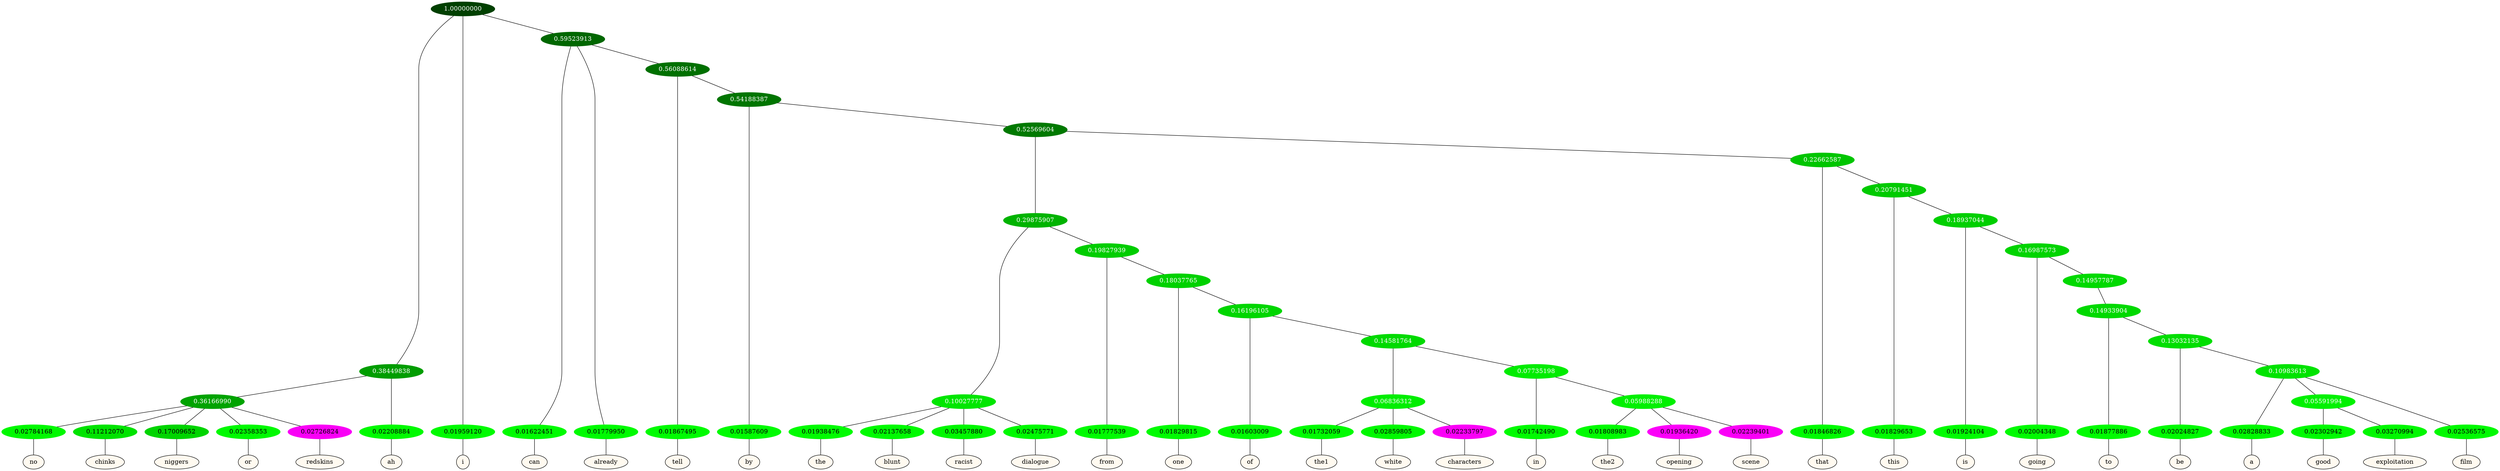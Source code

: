 graph {
	node [format=png height=0.15 nodesep=0.001 ordering=out overlap=prism overlap_scaling=0.01 ranksep=0.001 ratio=0.2 style=filled width=0.15]
	{
		rank=same
		a_w_9 [label=no color=black fillcolor=floralwhite style="filled,solid"]
		a_w_10 [label=chinks color=black fillcolor=floralwhite style="filled,solid"]
		a_w_11 [label=niggers color=black fillcolor=floralwhite style="filled,solid"]
		a_w_12 [label=or color=black fillcolor=floralwhite style="filled,solid"]
		a_w_13 [label=redskins color=black fillcolor=floralwhite style="filled,solid"]
		a_w_5 [label=ah color=black fillcolor=floralwhite style="filled,solid"]
		a_w_2 [label=i color=black fillcolor=floralwhite style="filled,solid"]
		a_w_6 [label=can color=black fillcolor=floralwhite style="filled,solid"]
		a_w_7 [label=already color=black fillcolor=floralwhite style="filled,solid"]
		a_w_14 [label=tell color=black fillcolor=floralwhite style="filled,solid"]
		a_w_16 [label=by color=black fillcolor=floralwhite style="filled,solid"]
		a_w_24 [label=the color=black fillcolor=floralwhite style="filled,solid"]
		a_w_25 [label=blunt color=black fillcolor=floralwhite style="filled,solid"]
		a_w_26 [label=racist color=black fillcolor=floralwhite style="filled,solid"]
		a_w_27 [label=dialogue color=black fillcolor=floralwhite style="filled,solid"]
		a_w_28 [label=from color=black fillcolor=floralwhite style="filled,solid"]
		a_w_32 [label=one color=black fillcolor=floralwhite style="filled,solid"]
		a_w_36 [label=of color=black fillcolor=floralwhite style="filled,solid"]
		a_w_43 [label=the1 color=black fillcolor=floralwhite style="filled,solid"]
		a_w_44 [label=white color=black fillcolor=floralwhite style="filled,solid"]
		a_w_45 [label=characters color=black fillcolor=floralwhite style="filled,solid"]
		a_w_46 [label=in color=black fillcolor=floralwhite style="filled,solid"]
		a_w_50 [label=the2 color=black fillcolor=floralwhite style="filled,solid"]
		a_w_51 [label=opening color=black fillcolor=floralwhite style="filled,solid"]
		a_w_52 [label=scene color=black fillcolor=floralwhite style="filled,solid"]
		a_w_22 [label=that color=black fillcolor=floralwhite style="filled,solid"]
		a_w_30 [label=this color=black fillcolor=floralwhite style="filled,solid"]
		a_w_34 [label=is color=black fillcolor=floralwhite style="filled,solid"]
		a_w_38 [label=going color=black fillcolor=floralwhite style="filled,solid"]
		a_w_48 [label=to color=black fillcolor=floralwhite style="filled,solid"]
		a_w_53 [label=be color=black fillcolor=floralwhite style="filled,solid"]
		a_w_55 [label=a color=black fillcolor=floralwhite style="filled,solid"]
		a_w_58 [label=good color=black fillcolor=floralwhite style="filled,solid"]
		a_w_59 [label=exploitation color=black fillcolor=floralwhite style="filled,solid"]
		a_w_57 [label=film color=black fillcolor=floralwhite style="filled,solid"]
	}
	a_n_9 -- a_w_9
	a_n_10 -- a_w_10
	a_n_11 -- a_w_11
	a_n_12 -- a_w_12
	a_n_13 -- a_w_13
	a_n_5 -- a_w_5
	a_n_2 -- a_w_2
	a_n_6 -- a_w_6
	a_n_7 -- a_w_7
	a_n_14 -- a_w_14
	a_n_16 -- a_w_16
	a_n_24 -- a_w_24
	a_n_25 -- a_w_25
	a_n_26 -- a_w_26
	a_n_27 -- a_w_27
	a_n_28 -- a_w_28
	a_n_32 -- a_w_32
	a_n_36 -- a_w_36
	a_n_43 -- a_w_43
	a_n_44 -- a_w_44
	a_n_45 -- a_w_45
	a_n_46 -- a_w_46
	a_n_50 -- a_w_50
	a_n_51 -- a_w_51
	a_n_52 -- a_w_52
	a_n_22 -- a_w_22
	a_n_30 -- a_w_30
	a_n_34 -- a_w_34
	a_n_38 -- a_w_38
	a_n_48 -- a_w_48
	a_n_53 -- a_w_53
	a_n_55 -- a_w_55
	a_n_58 -- a_w_58
	a_n_59 -- a_w_59
	a_n_57 -- a_w_57
	{
		rank=same
		a_n_9 [label=0.02784168 color="0.334 1.000 0.972" fontcolor=black]
		a_n_10 [label=0.11212070 color="0.334 1.000 0.888" fontcolor=black]
		a_n_11 [label=0.17009652 color="0.334 1.000 0.830" fontcolor=black]
		a_n_12 [label=0.02358353 color="0.334 1.000 0.976" fontcolor=black]
		a_n_13 [label=0.02726824 color="0.835 1.000 0.973" fontcolor=black]
		a_n_5 [label=0.02208884 color="0.334 1.000 0.978" fontcolor=black]
		a_n_2 [label=0.01959120 color="0.334 1.000 0.980" fontcolor=black]
		a_n_6 [label=0.01622451 color="0.334 1.000 0.984" fontcolor=black]
		a_n_7 [label=0.01779950 color="0.334 1.000 0.982" fontcolor=black]
		a_n_14 [label=0.01867495 color="0.334 1.000 0.981" fontcolor=black]
		a_n_16 [label=0.01587609 color="0.334 1.000 0.984" fontcolor=black]
		a_n_24 [label=0.01938476 color="0.334 1.000 0.981" fontcolor=black]
		a_n_25 [label=0.02137658 color="0.334 1.000 0.979" fontcolor=black]
		a_n_26 [label=0.03457880 color="0.334 1.000 0.965" fontcolor=black]
		a_n_27 [label=0.02475771 color="0.334 1.000 0.975" fontcolor=black]
		a_n_28 [label=0.01777539 color="0.334 1.000 0.982" fontcolor=black]
		a_n_32 [label=0.01829815 color="0.334 1.000 0.982" fontcolor=black]
		a_n_36 [label=0.01603009 color="0.334 1.000 0.984" fontcolor=black]
		a_n_43 [label=0.01732059 color="0.334 1.000 0.983" fontcolor=black]
		a_n_44 [label=0.02859805 color="0.334 1.000 0.971" fontcolor=black]
		a_n_45 [label=0.02233797 color="0.835 1.000 0.978" fontcolor=black]
		a_n_46 [label=0.01742490 color="0.334 1.000 0.983" fontcolor=black]
		a_n_50 [label=0.01808983 color="0.334 1.000 0.982" fontcolor=black]
		a_n_51 [label=0.01936420 color="0.835 1.000 0.981" fontcolor=black]
		a_n_52 [label=0.02239401 color="0.835 1.000 0.978" fontcolor=black]
		a_n_22 [label=0.01846826 color="0.334 1.000 0.982" fontcolor=black]
		a_n_30 [label=0.01829653 color="0.334 1.000 0.982" fontcolor=black]
		a_n_34 [label=0.01924104 color="0.334 1.000 0.981" fontcolor=black]
		a_n_38 [label=0.02004348 color="0.334 1.000 0.980" fontcolor=black]
		a_n_48 [label=0.01877886 color="0.334 1.000 0.981" fontcolor=black]
		a_n_53 [label=0.02024827 color="0.334 1.000 0.980" fontcolor=black]
		a_n_55 [label=0.02828833 color="0.334 1.000 0.972" fontcolor=black]
		a_n_58 [label=0.02302942 color="0.334 1.000 0.977" fontcolor=black]
		a_n_59 [label=0.03270994 color="0.334 1.000 0.967" fontcolor=black]
		a_n_57 [label=0.02536575 color="0.334 1.000 0.975" fontcolor=black]
	}
	a_n_0 [label=1.00000000 color="0.334 1.000 0.250" fontcolor=grey99]
	a_n_1 [label=0.38449838 color="0.334 1.000 0.616" fontcolor=grey99]
	a_n_0 -- a_n_1
	a_n_0 -- a_n_2
	a_n_3 [label=0.59523913 color="0.334 1.000 0.405" fontcolor=grey99]
	a_n_0 -- a_n_3
	a_n_4 [label=0.36166990 color="0.334 1.000 0.638" fontcolor=grey99]
	a_n_1 -- a_n_4
	a_n_1 -- a_n_5
	a_n_3 -- a_n_6
	a_n_3 -- a_n_7
	a_n_8 [label=0.56088614 color="0.334 1.000 0.439" fontcolor=grey99]
	a_n_3 -- a_n_8
	a_n_4 -- a_n_9
	a_n_4 -- a_n_10
	a_n_4 -- a_n_11
	a_n_4 -- a_n_12
	a_n_4 -- a_n_13
	a_n_8 -- a_n_14
	a_n_15 [label=0.54188387 color="0.334 1.000 0.458" fontcolor=grey99]
	a_n_8 -- a_n_15
	a_n_15 -- a_n_16
	a_n_17 [label=0.52569604 color="0.334 1.000 0.474" fontcolor=grey99]
	a_n_15 -- a_n_17
	a_n_18 [label=0.29875907 color="0.334 1.000 0.701" fontcolor=grey99]
	a_n_17 -- a_n_18
	a_n_19 [label=0.22662587 color="0.334 1.000 0.773" fontcolor=grey99]
	a_n_17 -- a_n_19
	a_n_20 [label=0.10027777 color="0.334 1.000 0.900" fontcolor=grey99]
	a_n_18 -- a_n_20
	a_n_21 [label=0.19827939 color="0.334 1.000 0.802" fontcolor=grey99]
	a_n_18 -- a_n_21
	a_n_19 -- a_n_22
	a_n_23 [label=0.20791451 color="0.334 1.000 0.792" fontcolor=grey99]
	a_n_19 -- a_n_23
	a_n_20 -- a_n_24
	a_n_20 -- a_n_25
	a_n_20 -- a_n_26
	a_n_20 -- a_n_27
	a_n_21 -- a_n_28
	a_n_29 [label=0.18037765 color="0.334 1.000 0.820" fontcolor=grey99]
	a_n_21 -- a_n_29
	a_n_23 -- a_n_30
	a_n_31 [label=0.18937044 color="0.334 1.000 0.811" fontcolor=grey99]
	a_n_23 -- a_n_31
	a_n_29 -- a_n_32
	a_n_33 [label=0.16196105 color="0.334 1.000 0.838" fontcolor=grey99]
	a_n_29 -- a_n_33
	a_n_31 -- a_n_34
	a_n_35 [label=0.16987573 color="0.334 1.000 0.830" fontcolor=grey99]
	a_n_31 -- a_n_35
	a_n_33 -- a_n_36
	a_n_37 [label=0.14581764 color="0.334 1.000 0.854" fontcolor=grey99]
	a_n_33 -- a_n_37
	a_n_35 -- a_n_38
	a_n_39 [label=0.14957787 color="0.334 1.000 0.850" fontcolor=grey99]
	a_n_35 -- a_n_39
	a_n_40 [label=0.06836312 color="0.334 1.000 0.932" fontcolor=grey99]
	a_n_37 -- a_n_40
	a_n_41 [label=0.07735198 color="0.334 1.000 0.923" fontcolor=grey99]
	a_n_37 -- a_n_41
	a_n_42 [label=0.14933904 color="0.334 1.000 0.851" fontcolor=grey99]
	a_n_39 -- a_n_42
	a_n_40 -- a_n_43
	a_n_40 -- a_n_44
	a_n_40 -- a_n_45
	a_n_41 -- a_n_46
	a_n_47 [label=0.05988288 color="0.334 1.000 0.940" fontcolor=grey99]
	a_n_41 -- a_n_47
	a_n_42 -- a_n_48
	a_n_49 [label=0.13032135 color="0.334 1.000 0.870" fontcolor=grey99]
	a_n_42 -- a_n_49
	a_n_47 -- a_n_50
	a_n_47 -- a_n_51
	a_n_47 -- a_n_52
	a_n_49 -- a_n_53
	a_n_54 [label=0.10983613 color="0.334 1.000 0.890" fontcolor=grey99]
	a_n_49 -- a_n_54
	a_n_54 -- a_n_55
	a_n_56 [label=0.05591994 color="0.334 1.000 0.944" fontcolor=grey99]
	a_n_54 -- a_n_56
	a_n_54 -- a_n_57
	a_n_56 -- a_n_58
	a_n_56 -- a_n_59
}

